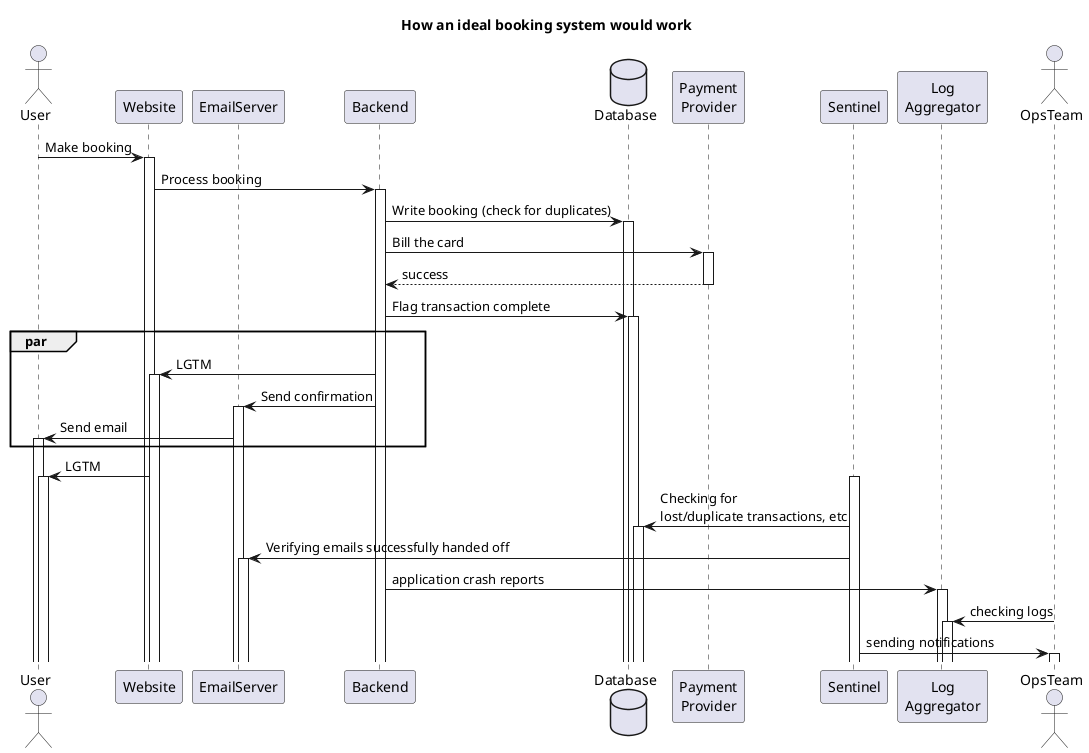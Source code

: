 @startuml overview

title How an ideal booking system would work
autoactivate on
actor User 
User -> Website: Make booking 
participant EmailServer
Website -> Backend: Process booking
database Database
Backend -> Database: Write booking (check for duplicates)
participant "Payment\nProvider" as Provider 
Backend -> Provider: Bill the card 
return success
Backend -> Database: Flag transaction complete
par 
Backend -> Website: LGTM
Backend -> EmailServer: Send confirmation
EmailServer -> User: Send email
end
Website -> User: LGTM
activate Sentinel
Sentinel -> Database: Checking for \nlost/duplicate transactions, etc
Sentinel -> EmailServer : Verifying emails successfully handed off 

participant "Log\nAggregator" as LogAggregator
Backend -> LogAggregator: application crash reports

actor OpsTeam  
OpsTeam -> LogAggregator: checking logs
Sentinel -> OpsTeam: sending notifications
@enduml